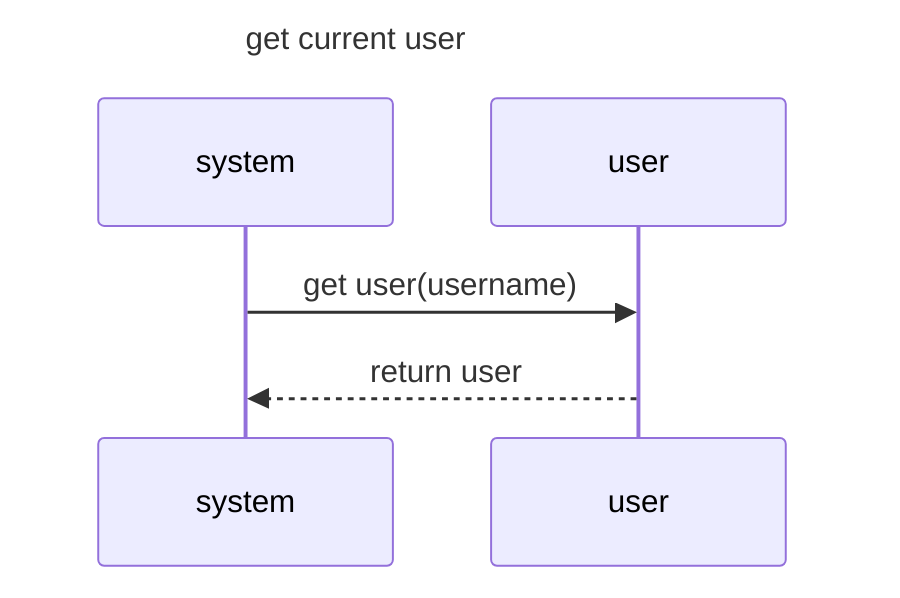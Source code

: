 sequenceDiagram
    title get current user
    participant system
    participant user
   
    system ->> user:get user(username)
    user -->> system :return user